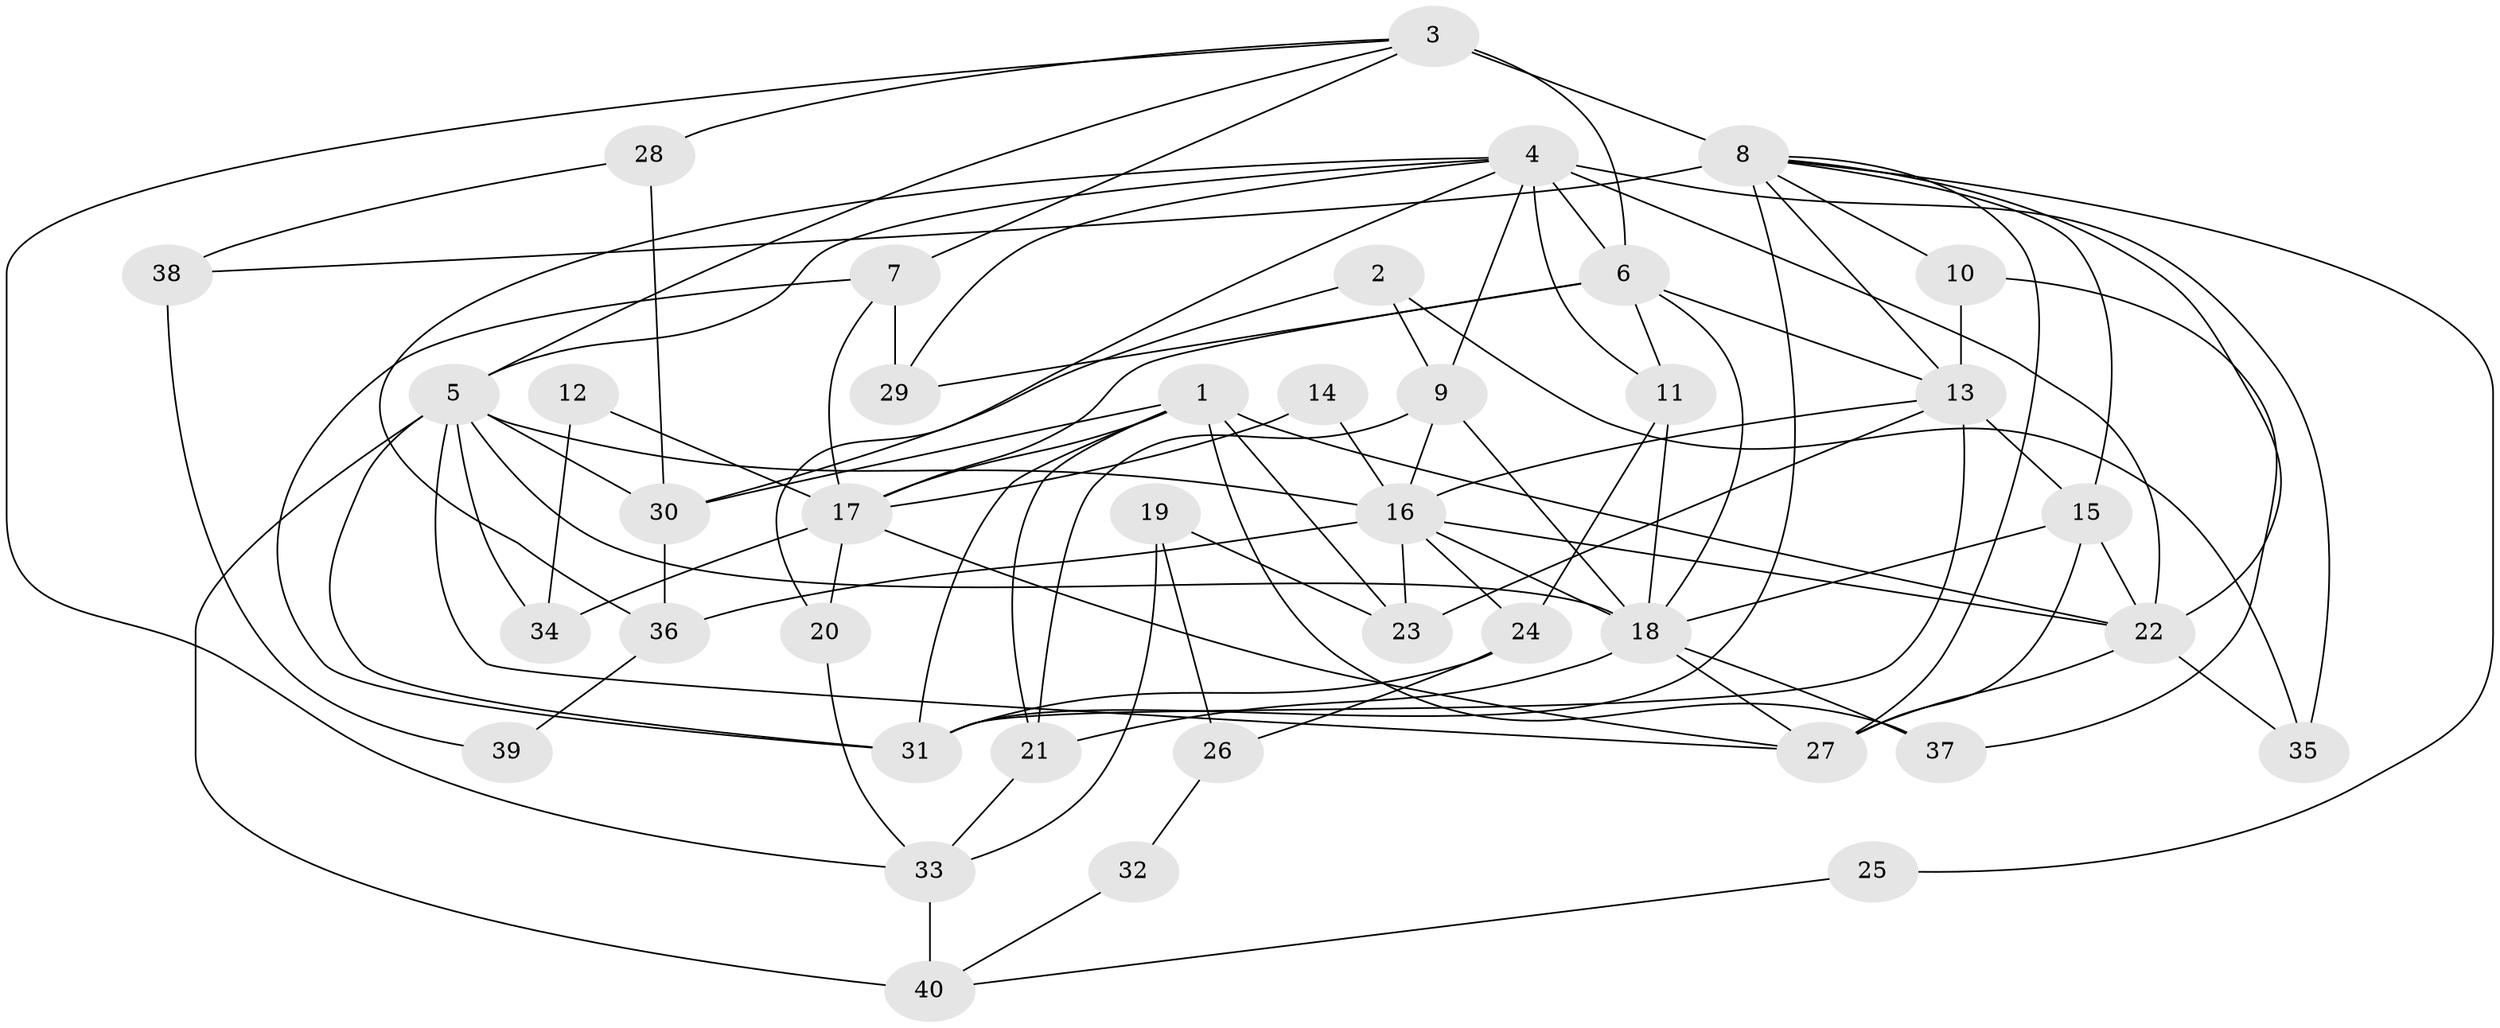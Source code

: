 // original degree distribution, {3: 0.275, 6: 0.1, 5: 0.2, 2: 0.125, 4: 0.2625, 8: 0.0125, 7: 0.025}
// Generated by graph-tools (version 1.1) at 2025/51/03/04/25 22:51:08]
// undirected, 40 vertices, 95 edges
graph export_dot {
  node [color=gray90,style=filled];
  1;
  2;
  3;
  4;
  5;
  6;
  7;
  8;
  9;
  10;
  11;
  12;
  13;
  14;
  15;
  16;
  17;
  18;
  19;
  20;
  21;
  22;
  23;
  24;
  25;
  26;
  27;
  28;
  29;
  30;
  31;
  32;
  33;
  34;
  35;
  36;
  37;
  38;
  39;
  40;
  1 -- 17 [weight=1.0];
  1 -- 21 [weight=1.0];
  1 -- 22 [weight=1.0];
  1 -- 23 [weight=1.0];
  1 -- 30 [weight=1.0];
  1 -- 31 [weight=1.0];
  1 -- 37 [weight=1.0];
  2 -- 9 [weight=1.0];
  2 -- 30 [weight=1.0];
  2 -- 35 [weight=1.0];
  3 -- 5 [weight=1.0];
  3 -- 6 [weight=1.0];
  3 -- 7 [weight=2.0];
  3 -- 8 [weight=4.0];
  3 -- 28 [weight=1.0];
  3 -- 33 [weight=1.0];
  4 -- 5 [weight=1.0];
  4 -- 6 [weight=2.0];
  4 -- 9 [weight=1.0];
  4 -- 11 [weight=2.0];
  4 -- 20 [weight=1.0];
  4 -- 22 [weight=1.0];
  4 -- 29 [weight=1.0];
  4 -- 35 [weight=1.0];
  4 -- 36 [weight=1.0];
  5 -- 16 [weight=2.0];
  5 -- 18 [weight=1.0];
  5 -- 27 [weight=1.0];
  5 -- 30 [weight=1.0];
  5 -- 31 [weight=1.0];
  5 -- 34 [weight=1.0];
  5 -- 40 [weight=2.0];
  6 -- 11 [weight=1.0];
  6 -- 13 [weight=1.0];
  6 -- 17 [weight=1.0];
  6 -- 18 [weight=1.0];
  6 -- 29 [weight=1.0];
  7 -- 17 [weight=1.0];
  7 -- 29 [weight=1.0];
  7 -- 31 [weight=1.0];
  8 -- 10 [weight=1.0];
  8 -- 13 [weight=1.0];
  8 -- 15 [weight=1.0];
  8 -- 22 [weight=1.0];
  8 -- 25 [weight=1.0];
  8 -- 27 [weight=1.0];
  8 -- 31 [weight=1.0];
  8 -- 38 [weight=2.0];
  9 -- 16 [weight=1.0];
  9 -- 18 [weight=1.0];
  9 -- 21 [weight=1.0];
  10 -- 13 [weight=1.0];
  10 -- 37 [weight=1.0];
  11 -- 18 [weight=1.0];
  11 -- 24 [weight=1.0];
  12 -- 17 [weight=1.0];
  12 -- 34 [weight=1.0];
  13 -- 15 [weight=3.0];
  13 -- 16 [weight=1.0];
  13 -- 23 [weight=1.0];
  13 -- 31 [weight=1.0];
  14 -- 16 [weight=1.0];
  14 -- 17 [weight=1.0];
  15 -- 18 [weight=1.0];
  15 -- 22 [weight=1.0];
  15 -- 27 [weight=2.0];
  16 -- 18 [weight=3.0];
  16 -- 22 [weight=1.0];
  16 -- 23 [weight=1.0];
  16 -- 24 [weight=1.0];
  16 -- 36 [weight=1.0];
  17 -- 20 [weight=1.0];
  17 -- 27 [weight=1.0];
  17 -- 34 [weight=1.0];
  18 -- 21 [weight=1.0];
  18 -- 27 [weight=1.0];
  18 -- 37 [weight=1.0];
  19 -- 23 [weight=1.0];
  19 -- 26 [weight=1.0];
  19 -- 33 [weight=1.0];
  20 -- 33 [weight=1.0];
  21 -- 33 [weight=1.0];
  22 -- 27 [weight=1.0];
  22 -- 35 [weight=1.0];
  24 -- 26 [weight=1.0];
  24 -- 31 [weight=1.0];
  25 -- 40 [weight=1.0];
  26 -- 32 [weight=1.0];
  28 -- 30 [weight=1.0];
  28 -- 38 [weight=1.0];
  30 -- 36 [weight=1.0];
  32 -- 40 [weight=1.0];
  33 -- 40 [weight=1.0];
  36 -- 39 [weight=1.0];
  38 -- 39 [weight=1.0];
}
